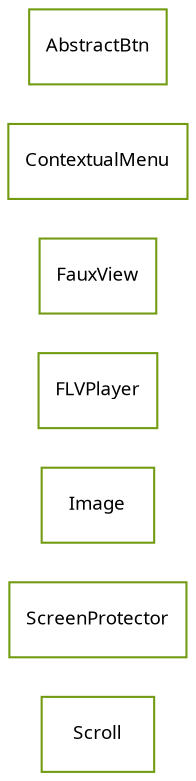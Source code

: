 strict digraph class_diagram {
  rankdir=LR;
  TypeScroll[
    label="Scroll",
    URL="Scroll.html",
    tooltip="com.sekati.ui.Scroll",
    fontname="Verdana",
    fontsize="9"
    color="#729b12"
    shape="record"
  ];
  TypeScreenProtector[
    label="ScreenProtector",
    URL="ScreenProtector.html",
    tooltip="com.sekati.ui.ScreenProtector",
    fontname="Verdana",
    fontsize="9"
    color="#729b12"
    shape="record"
  ];
  TypeImage[
    label="Image",
    URL="Image.html",
    tooltip="com.sekati.ui.Image",
    fontname="Verdana",
    fontsize="9"
    color="#729b12"
    shape="record"
  ];
  TypeFLVPlayer[
    label="FLVPlayer",
    URL="FLVPlayer.html",
    tooltip="com.sekati.ui.FLVPlayer",
    fontname="Verdana",
    fontsize="9"
    color="#729b12"
    shape="record"
  ];
  TypeFauxView[
    label="FauxView",
    URL="FauxView.html",
    tooltip="com.sekati.ui.FauxView",
    fontname="Verdana",
    fontsize="9"
    color="#729b12"
    shape="record"
  ];
  TypeContextualMenu[
    label="ContextualMenu",
    URL="ContextualMenu.html",
    tooltip="com.sekati.ui.ContextualMenu",
    fontname="Verdana",
    fontsize="9"
    color="#729b12"
    shape="record"
  ];
  TypeAbstractBtn[
    label="AbstractBtn",
    URL="AbstractBtn.html",
    tooltip="com.sekati.ui.AbstractBtn",
    fontname="Verdana",
    fontsize="9"
    color="#729b12"
    shape="record"
  ];
}
